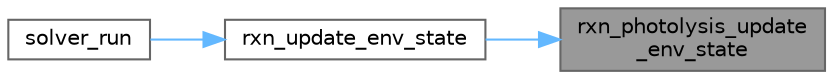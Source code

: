 digraph "rxn_photolysis_update_env_state"
{
 // LATEX_PDF_SIZE
  bgcolor="transparent";
  edge [fontname=Helvetica,fontsize=10,labelfontname=Helvetica,labelfontsize=10];
  node [fontname=Helvetica,fontsize=10,shape=box,height=0.2,width=0.4];
  rankdir="RL";
  Node1 [label="rxn_photolysis_update\l_env_state",height=0.2,width=0.4,color="gray40", fillcolor="grey60", style="filled", fontcolor="black",tooltip="Update reaction data for new environmental conditions."];
  Node1 -> Node2 [dir="back",color="steelblue1",style="solid"];
  Node2 [label="rxn_update_env_state",height=0.2,width=0.4,color="grey40", fillcolor="white", style="filled",URL="$rxn__solver_8c.html#ab3d4bbab05647b5931a81ead002a5805",tooltip="Update reaction data for new environmental state."];
  Node2 -> Node3 [dir="back",color="steelblue1",style="solid"];
  Node3 [label="solver_run",height=0.2,width=0.4,color="grey40", fillcolor="white", style="filled",URL="$camp__solver_8c.html#afc5ec8680b419e7ab49530d53a76cee4",tooltip="Solve for a given timestep."];
}
